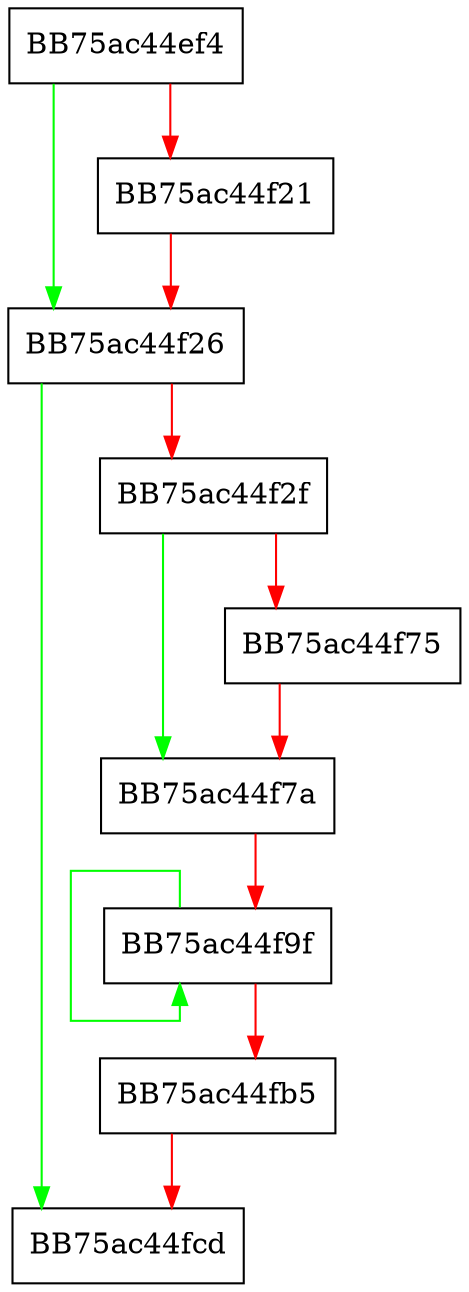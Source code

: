 digraph MoveToFront {
  node [shape="box"];
  graph [splines=ortho];
  BB75ac44ef4 -> BB75ac44f26 [color="green"];
  BB75ac44ef4 -> BB75ac44f21 [color="red"];
  BB75ac44f21 -> BB75ac44f26 [color="red"];
  BB75ac44f26 -> BB75ac44fcd [color="green"];
  BB75ac44f26 -> BB75ac44f2f [color="red"];
  BB75ac44f2f -> BB75ac44f7a [color="green"];
  BB75ac44f2f -> BB75ac44f75 [color="red"];
  BB75ac44f75 -> BB75ac44f7a [color="red"];
  BB75ac44f7a -> BB75ac44f9f [color="red"];
  BB75ac44f9f -> BB75ac44f9f [color="green"];
  BB75ac44f9f -> BB75ac44fb5 [color="red"];
  BB75ac44fb5 -> BB75ac44fcd [color="red"];
}